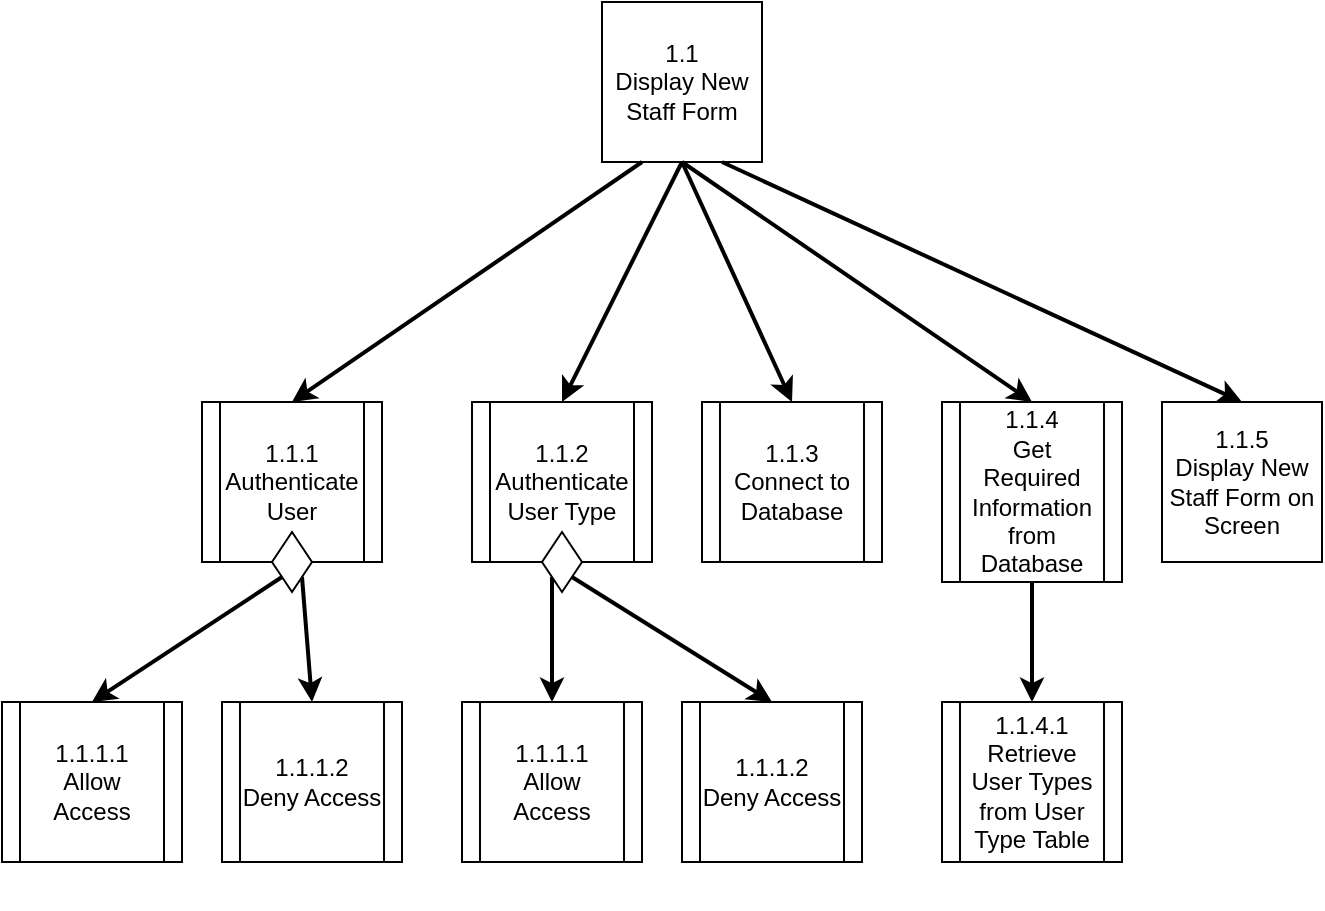 <mxfile version="12.6.8" type="github" pages="2">
  <diagram id="Qw9qsAwoKkiPCp3U7Go1" name="1.1: Display New Staff Form">
    <mxGraphModel dx="1038" dy="580" grid="1" gridSize="10" guides="1" tooltips="1" connect="1" arrows="1" fold="1" page="1" pageScale="1" pageWidth="850" pageHeight="1100" math="0" shadow="0">
      <root>
        <mxCell id="0"/>
        <mxCell id="1" parent="0"/>
        <mxCell id="oQoYxlUV6_kzbwfiFUBr-5" value="1.1&lt;br&gt;Display New Staff Form" style="whiteSpace=wrap;html=1;aspect=fixed;" parent="1" vertex="1">
          <mxGeometry x="420" y="80" width="80" height="80" as="geometry"/>
        </mxCell>
        <mxCell id="oQoYxlUV6_kzbwfiFUBr-6" value="" style="endArrow=classic;html=1;" parent="1" edge="1">
          <mxGeometry width="50" height="50" relative="1" as="geometry">
            <mxPoint x="250" y="520" as="sourcePoint"/>
            <mxPoint x="250" y="520" as="targetPoint"/>
          </mxGeometry>
        </mxCell>
        <mxCell id="oQoYxlUV6_kzbwfiFUBr-7" value="1.1.5&lt;br&gt;Display New Staff Form on Screen" style="whiteSpace=wrap;html=1;aspect=fixed;" parent="1" vertex="1">
          <mxGeometry x="700" y="280" width="80" height="80" as="geometry"/>
        </mxCell>
        <mxCell id="oQoYxlUV6_kzbwfiFUBr-25" value="" style="endArrow=classic;html=1;exitX=0;exitY=1;exitDx=0;exitDy=0;entryX=0.5;entryY=0;entryDx=0;entryDy=0;strokeWidth=2;" parent="1" source="oQoYxlUV6_kzbwfiFUBr-28" target="BFsdXdnVws99yqg370nD-5" edge="1">
          <mxGeometry width="50" height="50" relative="1" as="geometry">
            <mxPoint x="330" y="420" as="sourcePoint"/>
            <mxPoint x="260" y="480" as="targetPoint"/>
          </mxGeometry>
        </mxCell>
        <mxCell id="oQoYxlUV6_kzbwfiFUBr-29" value="" style="endArrow=classic;html=1;exitX=0.75;exitY=1;exitDx=0;exitDy=0;strokeWidth=2;entryX=0.5;entryY=0;entryDx=0;entryDy=0;" parent="1" source="oQoYxlUV6_kzbwfiFUBr-5" target="oQoYxlUV6_kzbwfiFUBr-7" edge="1">
          <mxGeometry width="50" height="50" relative="1" as="geometry">
            <mxPoint x="560" y="250" as="sourcePoint"/>
            <mxPoint x="585" y="280" as="targetPoint"/>
          </mxGeometry>
        </mxCell>
        <mxCell id="oQoYxlUV6_kzbwfiFUBr-30" value="" style="endArrow=classic;html=1;exitX=0.25;exitY=1;exitDx=0;exitDy=0;entryX=0.5;entryY=0;entryDx=0;entryDy=0;strokeWidth=2;" parent="1" source="oQoYxlUV6_kzbwfiFUBr-5" target="BFsdXdnVws99yqg370nD-1" edge="1">
          <mxGeometry width="50" height="50" relative="1" as="geometry">
            <mxPoint x="310" y="200" as="sourcePoint"/>
            <mxPoint x="160" y="280" as="targetPoint"/>
          </mxGeometry>
        </mxCell>
        <mxCell id="oQoYxlUV6_kzbwfiFUBr-68" value="" style="endArrow=classic;html=1;strokeWidth=2;entryX=0.5;entryY=0;entryDx=0;entryDy=0;exitX=1;exitY=1;exitDx=0;exitDy=0;" parent="1" source="oQoYxlUV6_kzbwfiFUBr-28" target="BFsdXdnVws99yqg370nD-4" edge="1">
          <mxGeometry width="50" height="50" relative="1" as="geometry">
            <mxPoint x="250" y="390" as="sourcePoint"/>
            <mxPoint x="150" y="480" as="targetPoint"/>
          </mxGeometry>
        </mxCell>
        <mxCell id="BFsdXdnVws99yqg370nD-1" value="&lt;span style=&quot;white-space: normal&quot;&gt;1.1.1&lt;br&gt;&lt;/span&gt;Authenticate User" style="shape=process;whiteSpace=wrap;html=1;backgroundOutline=1;" parent="1" vertex="1">
          <mxGeometry x="220" y="280" width="90" height="80" as="geometry"/>
        </mxCell>
        <mxCell id="BFsdXdnVws99yqg370nD-4" value="1.1.1.2&lt;br&gt;Deny Access" style="shape=process;whiteSpace=wrap;html=1;backgroundOutline=1;" parent="1" vertex="1">
          <mxGeometry x="230" y="430" width="90" height="80" as="geometry"/>
        </mxCell>
        <mxCell id="BFsdXdnVws99yqg370nD-5" value="1.1.1.1&lt;br&gt;Allow Access" style="shape=process;whiteSpace=wrap;html=1;backgroundOutline=1;" parent="1" vertex="1">
          <mxGeometry x="120" y="430" width="90" height="80" as="geometry"/>
        </mxCell>
        <mxCell id="oQoYxlUV6_kzbwfiFUBr-28" value="" style="rhombus;whiteSpace=wrap;html=1;fillColor=#FFFFFF;" parent="1" vertex="1">
          <mxGeometry x="255" y="345" width="20" height="30" as="geometry"/>
        </mxCell>
        <mxCell id="BFsdXdnVws99yqg370nD-9" value="" style="endArrow=classic;html=1;" parent="1" edge="1">
          <mxGeometry width="50" height="50" relative="1" as="geometry">
            <mxPoint x="410" y="525" as="sourcePoint"/>
            <mxPoint x="410" y="525" as="targetPoint"/>
          </mxGeometry>
        </mxCell>
        <mxCell id="BFsdXdnVws99yqg370nD-10" value="" style="endArrow=classic;html=1;exitX=0;exitY=1;exitDx=0;exitDy=0;strokeWidth=2;entryX=0.5;entryY=0;entryDx=0;entryDy=0;" parent="1" source="BFsdXdnVws99yqg370nD-15" target="ioNZqTvOruEukKbIuHrc-1" edge="1">
          <mxGeometry width="50" height="50" relative="1" as="geometry">
            <mxPoint x="485" y="420" as="sourcePoint"/>
            <mxPoint x="320" y="450" as="targetPoint"/>
          </mxGeometry>
        </mxCell>
        <mxCell id="BFsdXdnVws99yqg370nD-11" value="" style="endArrow=classic;html=1;strokeWidth=2;exitX=1;exitY=1;exitDx=0;exitDy=0;entryX=0.5;entryY=0;entryDx=0;entryDy=0;" parent="1" source="BFsdXdnVws99yqg370nD-15" target="ioNZqTvOruEukKbIuHrc-2" edge="1">
          <mxGeometry width="50" height="50" relative="1" as="geometry">
            <mxPoint x="405" y="390" as="sourcePoint"/>
            <mxPoint x="440" y="440" as="targetPoint"/>
          </mxGeometry>
        </mxCell>
        <mxCell id="BFsdXdnVws99yqg370nD-12" value="&lt;span style=&quot;white-space: normal&quot;&gt;1.1.2&lt;br&gt;&lt;/span&gt;Authenticate User Type" style="shape=process;whiteSpace=wrap;html=1;backgroundOutline=1;" parent="1" vertex="1">
          <mxGeometry x="355" y="280" width="90" height="80" as="geometry"/>
        </mxCell>
        <mxCell id="BFsdXdnVws99yqg370nD-15" value="" style="rhombus;whiteSpace=wrap;html=1;fillColor=#FFFFFF;" parent="1" vertex="1">
          <mxGeometry x="390" y="345" width="20" height="30" as="geometry"/>
        </mxCell>
        <mxCell id="BFsdXdnVws99yqg370nD-17" value="" style="endArrow=classic;html=1;exitX=0.5;exitY=1;exitDx=0;exitDy=0;entryX=0.5;entryY=0;entryDx=0;entryDy=0;strokeWidth=2;" parent="1" source="oQoYxlUV6_kzbwfiFUBr-5" target="BFsdXdnVws99yqg370nD-12" edge="1">
          <mxGeometry width="50" height="50" relative="1" as="geometry">
            <mxPoint x="467.5" y="180" as="sourcePoint"/>
            <mxPoint x="262.5" y="300" as="targetPoint"/>
          </mxGeometry>
        </mxCell>
        <mxCell id="BFsdXdnVws99yqg370nD-19" value="" style="endArrow=classic;html=1;strokeWidth=2;entryX=0.5;entryY=0;entryDx=0;entryDy=0;exitX=0.5;exitY=1;exitDx=0;exitDy=0;" parent="1" source="oQoYxlUV6_kzbwfiFUBr-5" target="BFsdXdnVws99yqg370nD-22" edge="1">
          <mxGeometry width="50" height="50" relative="1" as="geometry">
            <mxPoint x="480" y="160" as="sourcePoint"/>
            <mxPoint x="520" y="280" as="targetPoint"/>
          </mxGeometry>
        </mxCell>
        <mxCell id="BFsdXdnVws99yqg370nD-20" value="1.1.4.1&lt;br&gt;Retrieve User Types from User Type Table" style="shape=process;whiteSpace=wrap;html=1;backgroundOutline=1;" parent="1" vertex="1">
          <mxGeometry x="590" y="430" width="90" height="80" as="geometry"/>
        </mxCell>
        <mxCell id="BFsdXdnVws99yqg370nD-21" value="" style="endArrow=classic;html=1;strokeWidth=2;entryX=0.5;entryY=0;entryDx=0;entryDy=0;exitX=0.5;exitY=1;exitDx=0;exitDy=0;" parent="1" source="BFsdXdnVws99yqg370nD-22" target="BFsdXdnVws99yqg370nD-20" edge="1">
          <mxGeometry width="50" height="50" relative="1" as="geometry">
            <mxPoint x="625" y="360" as="sourcePoint"/>
            <mxPoint x="730" y="452.5" as="targetPoint"/>
          </mxGeometry>
        </mxCell>
        <mxCell id="BFsdXdnVws99yqg370nD-22" value="1.1.4&lt;br&gt;Get Required Information from Database" style="shape=process;whiteSpace=wrap;html=1;backgroundOutline=1;" parent="1" vertex="1">
          <mxGeometry x="590" y="280" width="90" height="90" as="geometry"/>
        </mxCell>
        <mxCell id="ioNZqTvOruEukKbIuHrc-1" value="1.1.1.1&lt;br&gt;Allow Access" style="shape=process;whiteSpace=wrap;html=1;backgroundOutline=1;" vertex="1" parent="1">
          <mxGeometry x="350" y="430" width="90" height="80" as="geometry"/>
        </mxCell>
        <mxCell id="ioNZqTvOruEukKbIuHrc-2" value="1.1.1.2&lt;br&gt;Deny Access" style="shape=process;whiteSpace=wrap;html=1;backgroundOutline=1;" vertex="1" parent="1">
          <mxGeometry x="460" y="430" width="90" height="80" as="geometry"/>
        </mxCell>
        <mxCell id="eHkM_jUluBBHBKscxpCL-1" value="1.1.3&lt;br&gt;Connect to Database" style="shape=process;whiteSpace=wrap;html=1;backgroundOutline=1;" vertex="1" parent="1">
          <mxGeometry x="470" y="280" width="90" height="80" as="geometry"/>
        </mxCell>
        <mxCell id="eHkM_jUluBBHBKscxpCL-2" value="" style="endArrow=classic;html=1;strokeWidth=2;entryX=0.5;entryY=0;entryDx=0;entryDy=0;exitX=0.5;exitY=1;exitDx=0;exitDy=0;" edge="1" parent="1" source="oQoYxlUV6_kzbwfiFUBr-5" target="eHkM_jUluBBHBKscxpCL-1">
          <mxGeometry width="50" height="50" relative="1" as="geometry">
            <mxPoint x="377.5" y="160" as="sourcePoint"/>
            <mxPoint x="542.5" y="280" as="targetPoint"/>
          </mxGeometry>
        </mxCell>
      </root>
    </mxGraphModel>
  </diagram>
  <diagram id="9Vf_p67YvRIqeWr83ixY" name="1.2 Add Staff Info Into Staff Table">
    <mxGraphModel dx="865" dy="483" grid="1" gridSize="10" guides="1" tooltips="1" connect="1" arrows="1" fold="1" page="1" pageScale="1" pageWidth="850" pageHeight="1100" math="0" shadow="0">
      <root>
        <mxCell id="-GygDUzS8S4LPBGg6Kkc-0"/>
        <mxCell id="-GygDUzS8S4LPBGg6Kkc-1" parent="-GygDUzS8S4LPBGg6Kkc-0"/>
        <mxCell id="-GygDUzS8S4LPBGg6Kkc-2" value="1.2&lt;br&gt;Add Staff Info Into Staff Table" style="whiteSpace=wrap;html=1;aspect=fixed;" parent="-GygDUzS8S4LPBGg6Kkc-1" vertex="1">
          <mxGeometry x="420" y="70" width="80" height="80" as="geometry"/>
        </mxCell>
        <mxCell id="-GygDUzS8S4LPBGg6Kkc-7" value="" style="endArrow=classic;html=1;exitX=0.25;exitY=1;exitDx=0;exitDy=0;entryX=0.5;entryY=0;entryDx=0;entryDy=0;strokeWidth=2;" parent="-GygDUzS8S4LPBGg6Kkc-1" source="-GygDUzS8S4LPBGg6Kkc-2" target="-GygDUzS8S4LPBGg6Kkc-9" edge="1">
          <mxGeometry width="50" height="50" relative="1" as="geometry">
            <mxPoint x="310" y="190" as="sourcePoint"/>
            <mxPoint x="160" y="270" as="targetPoint"/>
          </mxGeometry>
        </mxCell>
        <mxCell id="-GygDUzS8S4LPBGg6Kkc-9" value="&lt;span style=&quot;white-space: normal&quot;&gt;1.2.1&lt;br&gt;&lt;/span&gt;Retrieve Submitted Form Data" style="shape=process;whiteSpace=wrap;html=1;backgroundOutline=1;" parent="-GygDUzS8S4LPBGg6Kkc-1" vertex="1">
          <mxGeometry x="220" y="270" width="90" height="80" as="geometry"/>
        </mxCell>
        <mxCell id="-GygDUzS8S4LPBGg6Kkc-15" value="&lt;span style=&quot;white-space: normal&quot;&gt;1.2.2&lt;br&gt;&lt;/span&gt;Verify Submitted Form Data" style="shape=process;whiteSpace=wrap;html=1;backgroundOutline=1;" parent="-GygDUzS8S4LPBGg6Kkc-1" vertex="1">
          <mxGeometry x="355" y="270" width="90" height="80" as="geometry"/>
        </mxCell>
        <mxCell id="-GygDUzS8S4LPBGg6Kkc-17" value="" style="endArrow=classic;html=1;exitX=0.5;exitY=1;exitDx=0;exitDy=0;entryX=0.5;entryY=0;entryDx=0;entryDy=0;strokeWidth=2;" parent="-GygDUzS8S4LPBGg6Kkc-1" source="-GygDUzS8S4LPBGg6Kkc-2" target="-GygDUzS8S4LPBGg6Kkc-15" edge="1">
          <mxGeometry width="50" height="50" relative="1" as="geometry">
            <mxPoint x="467.5" y="170" as="sourcePoint"/>
            <mxPoint x="262.5" y="290" as="targetPoint"/>
          </mxGeometry>
        </mxCell>
        <mxCell id="-GygDUzS8S4LPBGg6Kkc-18" value="" style="endArrow=classic;html=1;strokeWidth=2;entryX=0.5;entryY=0;entryDx=0;entryDy=0;exitX=0.75;exitY=1;exitDx=0;exitDy=0;" parent="-GygDUzS8S4LPBGg6Kkc-1" source="-GygDUzS8S4LPBGg6Kkc-2" target="RBZk8EdW8kiplYnRcdcY-0" edge="1">
          <mxGeometry width="50" height="50" relative="1" as="geometry">
            <mxPoint x="480" y="130" as="sourcePoint"/>
            <mxPoint x="560" y="270" as="targetPoint"/>
          </mxGeometry>
        </mxCell>
        <mxCell id="RBZk8EdW8kiplYnRcdcY-0" value="1.2.3&lt;br&gt;Insert Submitted Form Data Into Staff Table" style="whiteSpace=wrap;html=1;aspect=fixed;" parent="-GygDUzS8S4LPBGg6Kkc-1" vertex="1">
          <mxGeometry x="490" y="270" width="90" height="90" as="geometry"/>
        </mxCell>
        <mxCell id="97dr2EivWlVoPKoi6YJp-1" value="" style="endArrow=classic;html=1;curved=1;" edge="1" parent="-GygDUzS8S4LPBGg6Kkc-1">
          <mxGeometry width="50" height="50" relative="1" as="geometry">
            <mxPoint x="455" y="150.0" as="sourcePoint"/>
            <mxPoint x="430" y="150" as="targetPoint"/>
            <Array as="points">
              <mxPoint x="490" y="160"/>
              <mxPoint x="470" y="180"/>
              <mxPoint x="410" y="180"/>
              <mxPoint x="400" y="160"/>
            </Array>
          </mxGeometry>
        </mxCell>
      </root>
    </mxGraphModel>
  </diagram>
</mxfile>
